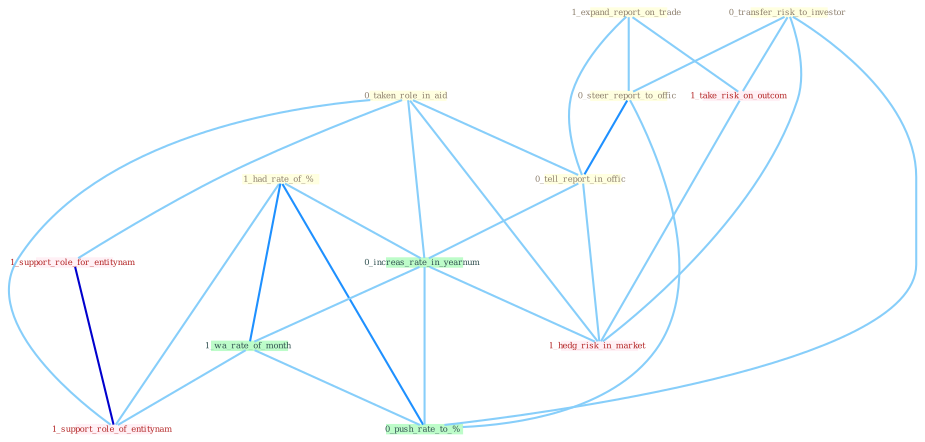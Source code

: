Graph G{ 
    node
    [shape=polygon,style=filled,width=.5,height=.06,color="#BDFCC9",fixedsize=true,fontsize=4,
    fontcolor="#2f4f4f"];
    {node
    [color="#ffffe0", fontcolor="#8b7d6b"] "1_had_rate_of_% " "1_expand_report_on_trade " "0_taken_role_in_aid " "0_transfer_risk_to_investor " "0_steer_report_to_offic " "0_tell_report_in_offic "}
{node [color="#fff0f5", fontcolor="#b22222"] "1_support_role_for_entitynam " "1_take_risk_on_outcom " "1_support_role_of_entitynam " "1_hedg_risk_in_market "}
edge [color="#B0E2FF"];

	"1_had_rate_of_% " -- "0_increas_rate_in_yearnum " [w="1", color="#87cefa" ];
	"1_had_rate_of_% " -- "1_wa_rate_of_month " [w="2", color="#1e90ff" , len=0.8];
	"1_had_rate_of_% " -- "0_push_rate_to_% " [w="2", color="#1e90ff" , len=0.8];
	"1_had_rate_of_% " -- "1_support_role_of_entitynam " [w="1", color="#87cefa" ];
	"1_expand_report_on_trade " -- "0_steer_report_to_offic " [w="1", color="#87cefa" ];
	"1_expand_report_on_trade " -- "0_tell_report_in_offic " [w="1", color="#87cefa" ];
	"1_expand_report_on_trade " -- "1_take_risk_on_outcom " [w="1", color="#87cefa" ];
	"0_taken_role_in_aid " -- "0_tell_report_in_offic " [w="1", color="#87cefa" ];
	"0_taken_role_in_aid " -- "0_increas_rate_in_yearnum " [w="1", color="#87cefa" ];
	"0_taken_role_in_aid " -- "1_support_role_for_entitynam " [w="1", color="#87cefa" ];
	"0_taken_role_in_aid " -- "1_support_role_of_entitynam " [w="1", color="#87cefa" ];
	"0_taken_role_in_aid " -- "1_hedg_risk_in_market " [w="1", color="#87cefa" ];
	"0_transfer_risk_to_investor " -- "0_steer_report_to_offic " [w="1", color="#87cefa" ];
	"0_transfer_risk_to_investor " -- "1_take_risk_on_outcom " [w="1", color="#87cefa" ];
	"0_transfer_risk_to_investor " -- "0_push_rate_to_% " [w="1", color="#87cefa" ];
	"0_transfer_risk_to_investor " -- "1_hedg_risk_in_market " [w="1", color="#87cefa" ];
	"0_steer_report_to_offic " -- "0_tell_report_in_offic " [w="2", color="#1e90ff" , len=0.8];
	"0_steer_report_to_offic " -- "0_push_rate_to_% " [w="1", color="#87cefa" ];
	"0_tell_report_in_offic " -- "0_increas_rate_in_yearnum " [w="1", color="#87cefa" ];
	"0_tell_report_in_offic " -- "1_hedg_risk_in_market " [w="1", color="#87cefa" ];
	"0_increas_rate_in_yearnum " -- "1_wa_rate_of_month " [w="1", color="#87cefa" ];
	"0_increas_rate_in_yearnum " -- "0_push_rate_to_% " [w="1", color="#87cefa" ];
	"0_increas_rate_in_yearnum " -- "1_hedg_risk_in_market " [w="1", color="#87cefa" ];
	"1_wa_rate_of_month " -- "0_push_rate_to_% " [w="1", color="#87cefa" ];
	"1_wa_rate_of_month " -- "1_support_role_of_entitynam " [w="1", color="#87cefa" ];
	"1_support_role_for_entitynam " -- "1_support_role_of_entitynam " [w="3", color="#0000cd" , len=0.6];
	"1_take_risk_on_outcom " -- "1_hedg_risk_in_market " [w="1", color="#87cefa" ];
}